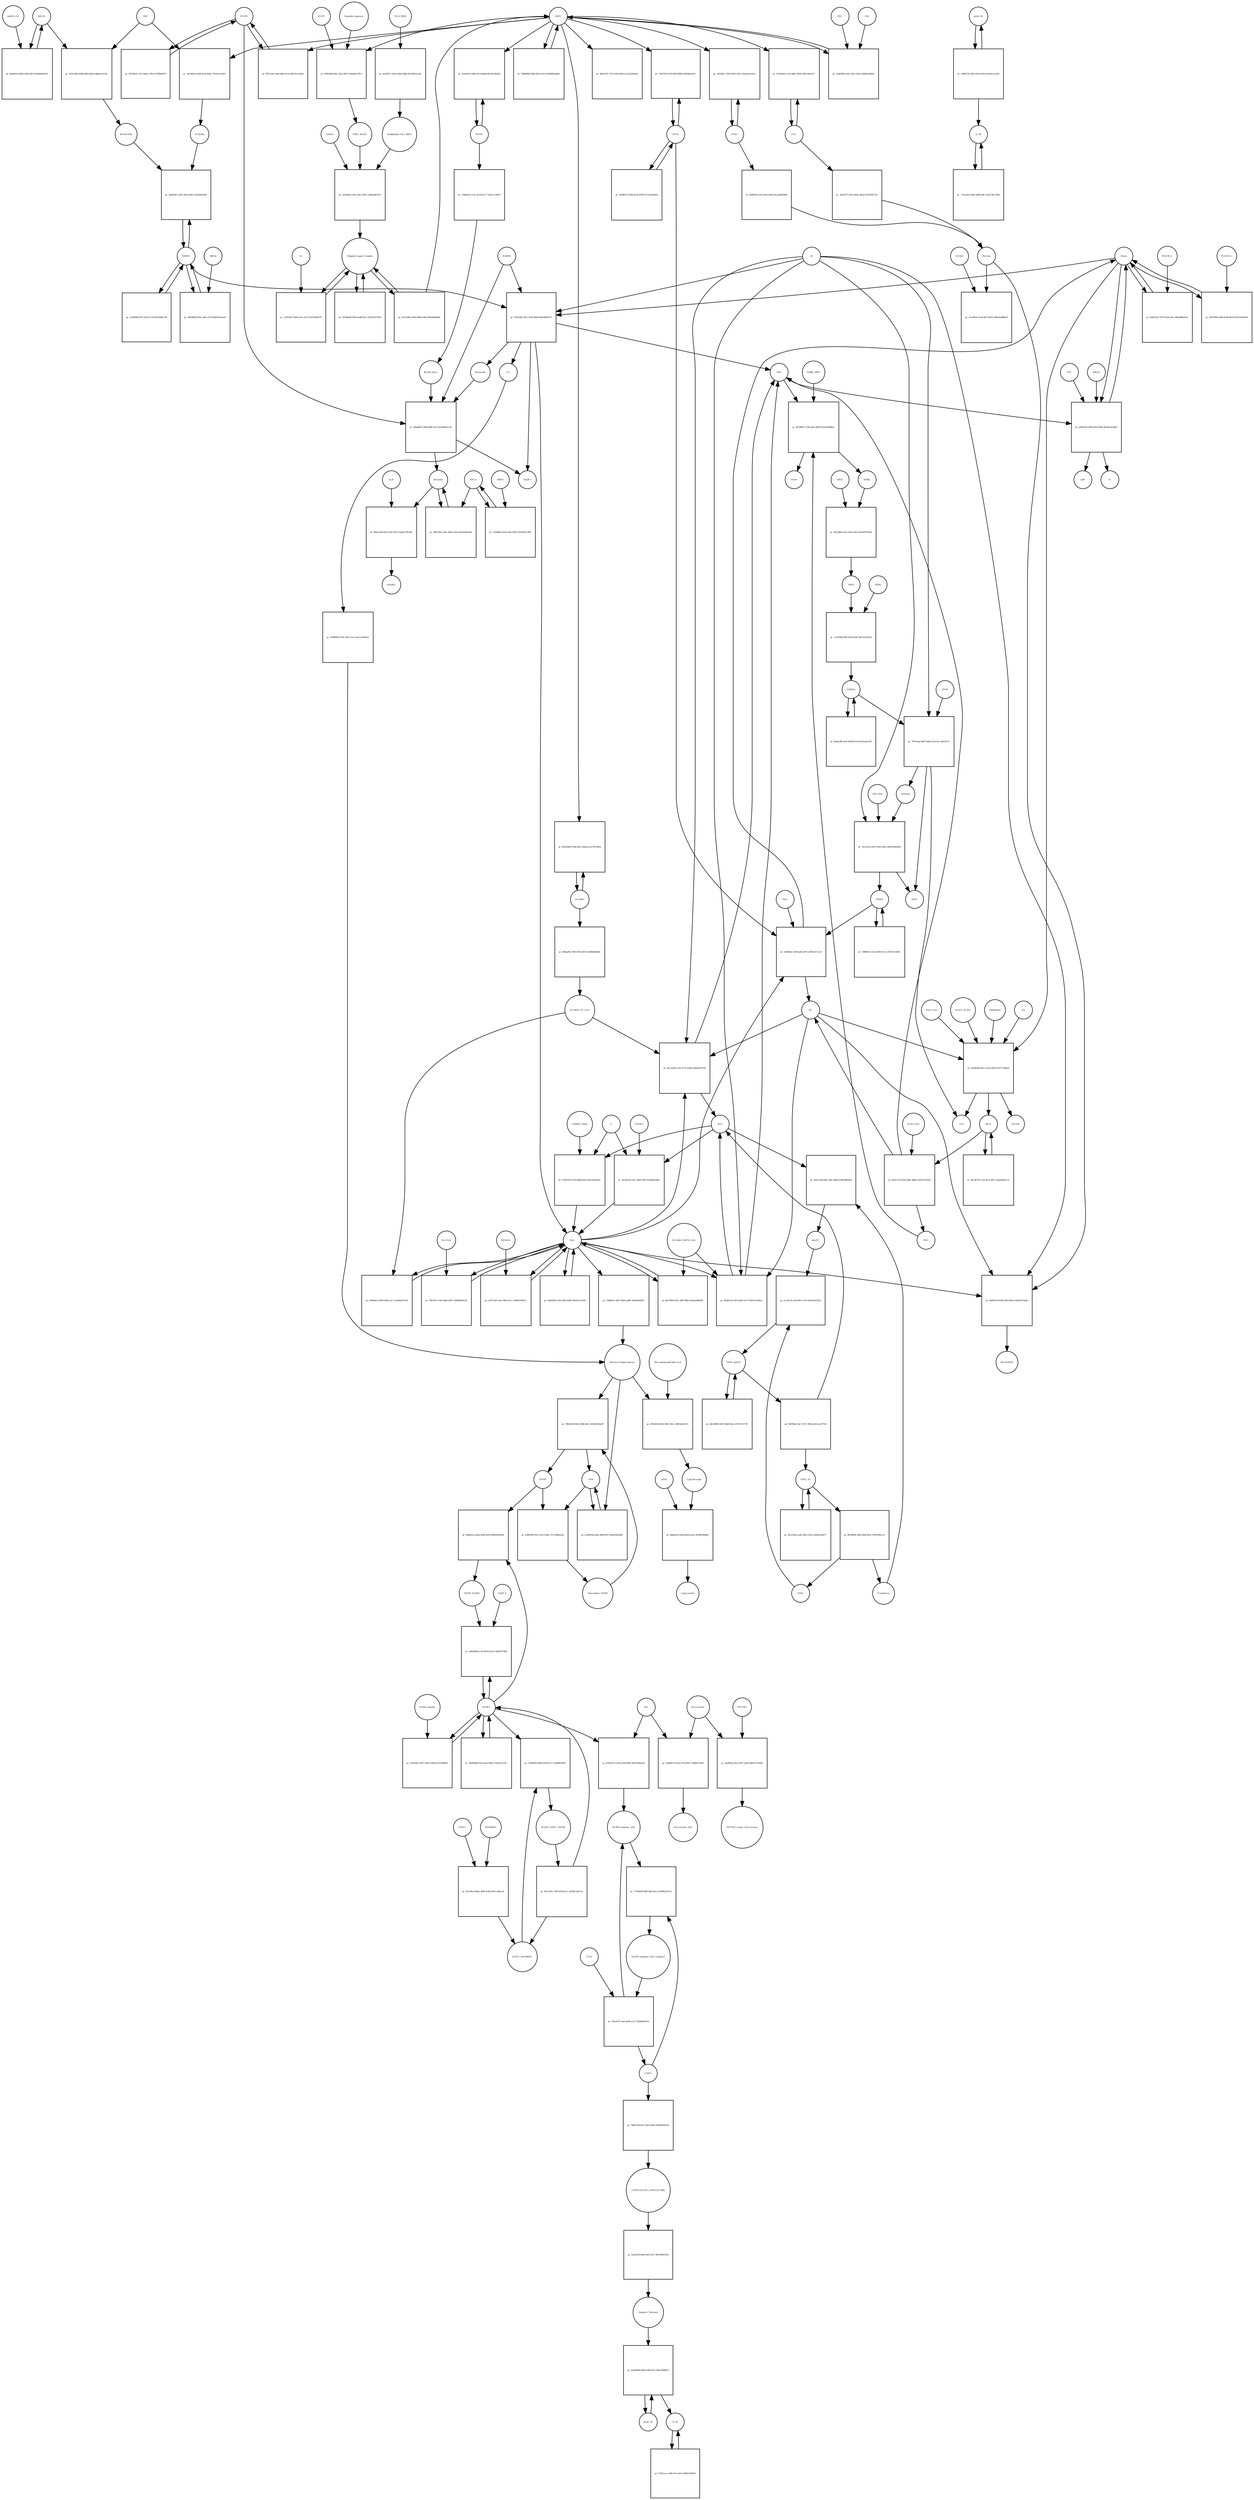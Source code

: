 strict digraph  {
Heme [annotation="urn_miriam_obo.chebi_CHEBI%3A30413", bipartite=0, cls="simple chemical", fontsize=4, label=Heme, shape=circle];
"pr_30552bb1-9fc5-4554-8f4d-844f28885257" [annotation="", bipartite=1, cls=process, fontsize=4, label="pr_30552bb1-9fc5-4554-8f4d-844f28885257", shape=square];
Biliverdin [annotation="urn_miriam_obo.chebi_CHEBI%3A17033", bipartite=0, cls="simple chemical", fontsize=4, label=Biliverdin, shape=circle];
HMOX1 [annotation="", bipartite=0, cls=macromolecule, fontsize=4, label=HMOX1, shape=circle];
O2 [annotation="urn_miriam_obo.chebi_CHEBI%3A15379", bipartite=0, cls="simple chemical", fontsize=4, label=O2, shape=circle];
NADPH [annotation="urn_miriam_obo.chebi_CHEBI%3A16474", bipartite=0, cls="simple chemical", fontsize=4, label=NADPH, shape=circle];
H2O [annotation="urn_miriam_obo.chebi_CHEBI%3A15377", bipartite=0, cls="simple chemical", fontsize=4, label=H2O, shape=circle];
"Fe2+" [annotation="urn_miriam_obo.chebi_CHEBI%3A29033", bipartite=0, cls="simple chemical", fontsize=4, label="Fe2+", shape=circle];
"NADP+" [annotation="urn_miriam_obo.chebi_CHEBI%3A18009", bipartite=0, cls="simple chemical", fontsize=4, label="NADP+", shape=circle];
CO [annotation="urn_miriam_obo.chebi_CHEBI%3A17245", bipartite=0, cls="simple chemical", fontsize=4, label=CO, shape=circle];
"pr_9e8a01fd-7479-4a18-a8e1-9dfad48d2a1a" [annotation="", bipartite=1, cls=process, fontsize=4, label="pr_9e8a01fd-7479-4a18-a8e1-9dfad48d2a1a", shape=square];
"FLVCR1-2" [annotation=urn_miriam_uniprot_Q9Y5Y0, bipartite=0, cls=macromolecule, fontsize=4, label="FLVCR1-2", shape=circle];
"pr_2d9ab602-2bb9-4b8f-9c32-62363b0e1c2b" [annotation="", bipartite=1, cls=process, fontsize=4, label="pr_2d9ab602-2bb9-4b8f-9c32-62363b0e1c2b", shape=square];
Bilirubin [annotation="urn_miriam_obo.chebi_CHEBI%3A16990", bipartite=0, cls="simple chemical", fontsize=4, label=Bilirubin, shape=circle];
BLVRB [annotation=urn_miriam_uniprot_P30043, bipartite=0, cls=macromolecule, fontsize=4, label=BLVRB, shape=circle];
"BLVRA_Zn2+" [annotation="urn_miriam_obo.chebi_CHEBI%3A29805|urn_miriam_uniprot_P53004", bipartite=0, cls=complex, fontsize=4, label="BLVRA_Zn2+", shape=circle];
"pr_d9933991-ed3c-4fbb-a545-e824ee68a544" [annotation="", bipartite=1, cls=process, fontsize=4, label="pr_d9933991-ed3c-4fbb-a545-e824ee68a544", shape=square];
ABCC1 [annotation="", bipartite=0, cls=macromolecule, fontsize=4, label=ABCC1, shape=circle];
"pr_80bcef49-05b5-4105-9523-93ed5378e38c" [annotation="", bipartite=1, cls=process, fontsize=4, label="pr_80bcef49-05b5-4105-9523-93ed5378e38c", shape=square];
ALB [annotation=urn_miriam_uniprot_P02768, bipartite=0, cls=macromolecule, fontsize=4, label=ALB, shape=circle];
"ALB/BIL" [annotation="urn_miriam_uniprot_P02768|urn_miriam_obo.chebi_CHEBI%3A16990", bipartite=0, cls=complex, fontsize=4, label="ALB/BIL", shape=circle];
NRF2 [annotation="", bipartite=0, cls=macromolecule, fontsize=4, label=NRF2, shape=circle];
"pr_50c6bb1e-bc86-4c9e-b9a2-75e41a232eb7" [annotation="", bipartite=1, cls=process, fontsize=4, label="pr_50c6bb1e-bc86-4c9e-b9a2-75e41a232eb7", shape=square];
MAF [annotation=urn_miriam_uniprot_O75444, bipartite=0, cls=macromolecule, fontsize=4, label=MAF, shape=circle];
"Nrf2/Maf" [annotation="", bipartite=0, cls=complex, fontsize=4, label="Nrf2/Maf", shape=circle];
"pr_41931d26-56d0-4609-8b30-2dbbcb1415fa" [annotation="", bipartite=1, cls=process, fontsize=4, label="pr_41931d26-56d0-4609-8b30-2dbbcb1415fa", shape=square];
BACH1 [annotation=urn_miriam_uniprot_O14867, bipartite=0, cls=macromolecule, fontsize=4, label=BACH1, shape=circle];
"BACH1/Maf" [annotation="", bipartite=0, cls=complex, fontsize=4, label="BACH1/Maf", shape=circle];
"pr_de64e010-b666-4506-98c9-65d0d9ef0a23" [annotation="", bipartite=1, cls=process, fontsize=4, label="pr_de64e010-b666-4506-98c9-65d0d9ef0a23", shape=square];
"miRNA-155" [annotation=urn_miriam_ncbigene_406947, bipartite=0, cls="nucleic acid feature", fontsize=4, label="miRNA-155", shape=circle];
"pr_9ab829b7-3f03-4925-949e-7af5e00450f0" [annotation="", bipartite=1, cls=process, fontsize=4, label="pr_9ab829b7-3f03-4925-949e-7af5e00450f0", shape=square];
PRIN9 [annotation="urn_miriam_obo.chebi_CHEBI%3A15430", bipartite=0, cls="simple chemical", fontsize=4, label=PRIN9, shape=circle];
"pr_cf6f658a-3199-4af8-a875-a9763d3111a0" [annotation="", bipartite=1, cls=process, fontsize=4, label="pr_cf6f658a-3199-4af8-a875-a9763d3111a0", shape=square];
FECH [annotation=urn_miriam_uniprot_P22830, bipartite=0, cls=macromolecule, fontsize=4, label=FECH, shape=circle];
"Pb2+" [annotation="urn_miriam_obo.chebi_CHEBI%3A27889", bipartite=0, cls="simple chemical", fontsize=4, label="Pb2+", shape=circle];
"H+" [annotation="urn_miriam_obo.chebi_CHEBI%3A15378", bipartite=0, cls="simple chemical", fontsize=4, label="H+", shape=circle];
"SUCC-CoA" [annotation="urn_miriam_obo.chebi_CHEBI%3A57292", bipartite=0, cls="simple chemical", fontsize=4, label="SUCC-CoA", shape=circle];
"pr_be99b44d-edcc-41af-a9f0-6c5d7752dbc6" [annotation="", bipartite=1, cls=process, fontsize=4, label="pr_be99b44d-edcc-41af-a9f0-6c5d7752dbc6", shape=square];
dALA [annotation="urn_miriam_obo.chebi_CHEBI%3A356416", bipartite=0, cls="simple chemical", fontsize=4, label=dALA, shape=circle];
ALAS1_ALAS2 [annotation="urn_miriam_uniprot_P13196|urn_miriam_uniprot_P22557", bipartite=0, cls=complex, fontsize=4, label=ALAS1_ALAS2, shape=circle];
Panhematin [annotation="urn_miriam_obo.chebi_CHEBI%3A50385", bipartite=0, cls="simple chemical", fontsize=4, label=Panhematin, shape=circle];
Gly [annotation="urn_miriam_obo.chebi_CHEBI%3A57305", bipartite=0, cls="simple chemical", fontsize=4, label=Gly, shape=circle];
"CoA-SH" [annotation="urn_miriam_obo.chebi_CHEBI%3A15346", bipartite=0, cls="simple chemical", fontsize=4, label="CoA-SH", shape=circle];
CO2 [annotation="urn_miriam_obo.chebi_CHEBI%3A16526", bipartite=0, cls="simple chemical", fontsize=4, label=CO2, shape=circle];
"pr_5f893d28-f4ac-45a3-9f67-03dadbc51813" [annotation="", bipartite=1, cls=process, fontsize=4, label="pr_5f893d28-f4ac-45a3-9f67-03dadbc51813", shape=square];
KEAP1 [annotation=urn_miriam_uniprot_Q14145, bipartite=0, cls=macromolecule, fontsize=4, label=KEAP1, shape=circle];
NRF2_KEAP1 [annotation="urn_miriam_uniprot_Q14145|urn_miriam_uniprot_Q16236", bipartite=0, cls=complex, fontsize=4, label=NRF2_KEAP1, shape=circle];
"Dimethly fumarate" [annotation="urn_miriam_obo.chebi_CHEBI%3A76004", bipartite=0, cls="simple chemical", fontsize=4, label="Dimethly fumarate", shape=circle];
"Ubiquitin Ligase Complex" [annotation="urn_miriam_uniprot_Q14145|urn_miriam_uniprot_Q15843|urn_miriam_uniprot_Q13618|urn_miriam_uniprot_P62877|urn_miriam_uniprot_Q16236|urn_miriam_uniprot_P0CG48|urn_miriam_pubmed_19940261|urn_miriam_interpro_IPR000608", bipartite=0, cls=complex, fontsize=4, label="Ubiquitin Ligase Complex", shape=circle];
"pr_59748ad8-5505-4adb-85e7-a9527b237943" [annotation="", bipartite=1, cls=process, fontsize=4, label="pr_59748ad8-5505-4adb-85e7-a9527b237943", shape=square];
"pr_b3d1371e-81b0-48b1-9bb4-5e538718787b" [annotation="", bipartite=1, cls=process, fontsize=4, label="pr_b3d1371e-81b0-48b1-9bb4-5e538718787b", shape=square];
PBG [annotation="urn_miriam_obo.chebi_CHEBI%3A58126", bipartite=0, cls="simple chemical", fontsize=4, label=PBG, shape=circle];
"ALAD_Zn2+" [annotation="urn_miriam_uniprot_P13716|urn_miriam_obo.chebi_CHEBI%3A29105", bipartite=0, cls=complex, fontsize=4, label="ALAD_Zn2+", shape=circle];
"pr_9033f8d1-3239-49a5-8869-052a023988aa" [annotation="", bipartite=1, cls=process, fontsize=4, label="pr_9033f8d1-3239-49a5-8869-052a023988aa", shape=square];
HMBL [annotation="urn_miriam_obo.chebi_CHEBI%3A57845", bipartite=0, cls="simple chemical", fontsize=4, label=HMBL, shape=circle];
HMBS_DIPY [annotation="urn_miriam_obo.chebi_CHEBI%3A36319|urn_miriam_uniprot_P08397", bipartite=0, cls=complex, fontsize=4, label=HMBS_DIPY, shape=circle];
"NH4+" [annotation="urn_miriam_obo.chebi_CHEBI%3A28938", bipartite=0, cls="simple chemical", fontsize=4, label="NH4+", shape=circle];
"pr_4f22a8b9-cd1e-4e45-a42a-bf326d791b64" [annotation="", bipartite=1, cls=process, fontsize=4, label="pr_4f22a8b9-cd1e-4e45-a42a-bf326d791b64", shape=square];
URO3 [annotation="urn_miriam_obo.chebi_CHEBI%3A15437", bipartite=0, cls="simple chemical", fontsize=4, label=URO3, shape=circle];
UROS [annotation=urn_miriam_uniprot_P10746, bipartite=0, cls=macromolecule, fontsize=4, label=UROS, shape=circle];
"pr_ccb138d2-b4ff-456e-82a0-36fc52cd87ad" [annotation="", bipartite=1, cls=process, fontsize=4, label="pr_ccb138d2-b4ff-456e-82a0-36fc52cd87ad", shape=square];
COPRO3 [annotation="urn_miriam_obo.chebi_CHEBI%3A15439", bipartite=0, cls="simple chemical", fontsize=4, label=COPRO3, shape=circle];
UROD [annotation=urn_miriam_uniprot_P06132, bipartite=0, cls=macromolecule, fontsize=4, label=UROD, shape=circle];
"pr_7f475eba-0687-4a66-a53e-8cccb0cf8c7c" [annotation="", bipartite=1, cls=process, fontsize=4, label="pr_7f475eba-0687-4a66-a53e-8cccb0cf8c7c", shape=square];
PPGEN9 [annotation="urn_miriam_obo.chebi_CHEBI%3A15435", bipartite=0, cls="simple chemical", fontsize=4, label=PPGEN9, shape=circle];
CPOX [annotation=urn_miriam_uniprot_P36551, bipartite=0, cls=macromolecule, fontsize=4, label=CPOX, shape=circle];
H2O2 [annotation="urn_miriam_obo.chebi_CHEBI%3A16240", bipartite=0, cls="simple chemical", fontsize=4, label=H2O2, shape=circle];
"pr_16ccbc33-0412-4820-9d4c-ad6341b6e664" [annotation="", bipartite=1, cls=process, fontsize=4, label="pr_16ccbc33-0412-4820-9d4c-ad6341b6e664", shape=square];
PPO_FAD [annotation="urn_miriam_obo.chebi_CHEBI%3A16238|urn_miriam_uniprot_P50336", bipartite=0, cls=complex, fontsize=4, label=PPO_FAD, shape=circle];
"pr_f2866098-9a0d-4455-a47e-4e8d096adb40" [annotation="", bipartite=1, cls=process, fontsize=4, label="pr_f2866098-9a0d-4455-a47e-4e8d096adb40", shape=square];
"pr_4ac68759-2125-42ce-9071-41befd421a75" [annotation="", bipartite=1, cls="uncertain process", fontsize=4, label="pr_4ac68759-2125-42ce-9071-41befd421a75", shape=square];
"pr_8dadcdfb-4a5f-4d38-8c03-8a76eaebc32f" [annotation="", bipartite=1, cls="uncertain process", fontsize=4, label="pr_8dadcdfb-4a5f-4d38-8c03-8a76eaebc32f", shape=square];
"pr_1999601c-fc42-4046-93c1-c95574c55692" [annotation="", bipartite=1, cls="uncertain process", fontsize=4, label="pr_1999601c-fc42-4046-93c1-c95574c55692", shape=square];
"Poly-unsaturated fatty acid" [annotation="urn_miriam_obo.chebi_CHEBI%3A26208", bipartite=0, cls="simple chemical", fontsize=4, label="Poly-unsaturated fatty acid", shape=circle];
"pr_ef932654-5b02-49fe-9b1c-29410ee41015" [annotation="", bipartite=1, cls=process, fontsize=4, label="pr_ef932654-5b02-49fe-9b1c-29410ee41015", shape=square];
"Lipid Peroxide" [annotation="urn_miriam_obo.chebi_CHEBI%3A61051", bipartite=0, cls="simple chemical", fontsize=4, label="Lipid Peroxide", shape=circle];
"Reactive Oxygen Species" [annotation="urn_miriam_obo.chebi_CHEBI%3A26523", bipartite=0, cls="simple chemical", fontsize=4, label="Reactive Oxygen Species", shape=circle];
"pr_4629b7e8-82b0-495d-84ea-63b041b7ad4e" [annotation="", bipartite=1, cls=process, fontsize=4, label="pr_4629b7e8-82b0-495d-84ea-63b041b7ad4e", shape=square];
"Fe(3+)O(OH)" [annotation="urn_miriam_obo.chebi_CHEBI%3A78619", bipartite=0, cls="simple chemical", fontsize=4, label="Fe(3+)O(OH)", shape=circle];
Ferritin [annotation=urn_miriam_uniprot_P02794, bipartite=0, cls=complex, fontsize=4, label=Ferritin, shape=circle];
"pr_c6b6db1a-058d-4444-a2c7-aebd3ad7543f" [annotation="", bipartite=1, cls=process, fontsize=4, label="pr_c6b6db1a-058d-4444-a2c7-aebd3ad7543f", shape=square];
"SLC40A1_CP_Cu2+" [annotation="urn_miriam_uniprot_P00450|urn_miriam_uniprot_Q9NP59|urn_miriam_obo.chebi_CHEBI%3A29036", bipartite=0, cls=complex, fontsize=4, label="SLC40A1_CP_Cu2+", shape=circle];
"pr_8e31a599-ca0e-4710-b39d-4ede8a391785" [annotation="", bipartite=1, cls=process, fontsize=4, label="pr_8e31a599-ca0e-4710-b39d-4ede8a391785", shape=square];
"Fe3+" [annotation="urn_miriam_obo.chebi_CHEBI%3A29034", bipartite=0, cls="simple chemical", fontsize=4, label="Fe3+", shape=circle];
SLC40A1 [annotation=urn_miriam_ncbigene_30061, bipartite=0, cls="nucleic acid feature", fontsize=4, label=SLC40A1, shape=circle];
"pr_60326b80-556b-4dca-9abd-acc479c3565d" [annotation="", bipartite=1, cls=process, fontsize=4, label="pr_60326b80-556b-4dca-9abd-acc479c3565d", shape=square];
FTH1 [annotation=urn_miriam_ncbigene_2495, bipartite=0, cls="nucleic acid feature", fontsize=4, label=FTH1, shape=circle];
"pr_562305c7-3b70-4953-bf1e-2aab2d1c461e" [annotation="", bipartite=1, cls=process, fontsize=4, label="pr_562305c7-3b70-4953-bf1e-2aab2d1c461e", shape=square];
FTL [annotation=urn_miriam_ncbigene_2512, bipartite=0, cls="nucleic acid feature", fontsize=4, label=FTL, shape=circle];
"pr_5c035e4a-1c39-4dbc-8594-c90a7d2fc6c7" [annotation="", bipartite=1, cls=process, fontsize=4, label="pr_5c035e4a-1c39-4dbc-8594-c90a7d2fc6c7", shape=square];
"pr_b64ff950-2472-4fcd-9d38-91cea8ad5686" [annotation="", bipartite=1, cls=process, fontsize=4, label="pr_b64ff950-2472-4fcd-9d38-91cea8ad5686", shape=square];
"pr_36335f77-66c4-464c-86aa-f5f297b87745" [annotation="", bipartite=1, cls=process, fontsize=4, label="pr_36335f77-66c4-464c-86aa-f5f297b87745", shape=square];
"pr_7b057f1d-f35f-4859-8080-ff343bbee0e7" [annotation="", bipartite=1, cls=process, fontsize=4, label="pr_7b057f1d-f35f-4859-8080-ff343bbee0e7", shape=square];
"pr_0d58b271-e99d-4e78-8796-91ca0c86dd1b" [annotation="", bipartite=1, cls=process, fontsize=4, label="pr_0d58b271-e99d-4e78-8796-91ca0c86dd1b", shape=square];
"pr_5cd3f9d9-f037-4254-9c19-82154d92cf3f" [annotation="", bipartite=1, cls=process, fontsize=4, label="pr_5cd3f9d9-f037-4254-9c19-82154d92cf3f", shape=square];
BLVRA [annotation=urn_miriam_ncbigene_644, bipartite=0, cls="nucleic acid feature", fontsize=4, label=BLVRA, shape=circle];
"pr_81a94520-59ba-45c8-bb8d-b8238c50b2b2" [annotation="", bipartite=1, cls=process, fontsize=4, label="pr_81a94520-59ba-45c8-bb8d-b8238c50b2b2", shape=square];
"pr_f957e1bf-cda9-4b81-b1ae-db37f12c440a" [annotation="", bipartite=1, cls=process, fontsize=4, label="pr_f957e1bf-cda9-4b81-b1ae-db37f12c440a", shape=square];
"pr_8357be05-7a1f-4d6a-a7f8-6171ffb66970" [annotation="", bipartite=1, cls=process, fontsize=4, label="pr_8357be05-7a1f-4d6a-a7f8-6171ffb66970", shape=square];
"pr_11868234-114c-4c2b-b5c7-710ac1c59835" [annotation="", bipartite=1, cls=process, fontsize=4, label="pr_11868234-114c-4c2b-b5c7-710ac1c59835", shape=square];
"pr_8d9aaf8b-78f9-4746-9b74-02d894ddbb8e" [annotation="", bipartite=1, cls=process, fontsize=4, label="pr_8d9aaf8b-78f9-4746-9b74-02d894ddbb8e", shape=square];
"pr_c0ce9031-6ca4-487a-b875-698c4a888629" [annotation="", bipartite=1, cls=process, fontsize=4, label="pr_c0ce9031-6ca4-487a-b875-698c4a888629", shape=square];
NCOA4 [annotation=urn_miriam_uniprot_Q13772, bipartite=0, cls=macromolecule, fontsize=4, label=NCOA4, shape=circle];
"pr_7c607d74-077b-404b-8cb5-a4519342fe9c" [annotation="", bipartite=1, cls=process, fontsize=4, label="pr_7c607d74-077b-404b-8cb5-a4519342fe9c", shape=square];
CYBRD1_Heme [annotation="urn_miriam_uniprot_Q53TN4|urn_miriam_obo.chebi_CHEBI%3A30413", bipartite=0, cls=complex, fontsize=4, label=CYBRD1_Heme, shape=circle];
"e-" [annotation="urn_miriam_obo.chebi_CHEBI%3A10545", bipartite=0, cls="simple chemical", fontsize=4, label="e-", shape=circle];
"pr_74ff1022-e393-4bde-a897-35099b0e0126" [annotation="", bipartite=1, cls=process, fontsize=4, label="pr_74ff1022-e393-4bde-a897-35099b0e0126", shape=square];
SLC11A2 [annotation=urn_miriam_uniprot_P49281, bipartite=0, cls=macromolecule, fontsize=4, label=SLC11A2, shape=circle];
"pr_d6dd3a39-92b8-4b29-aa62-2b1bf93b0d9a" [annotation="", bipartite=1, cls=process, fontsize=4, label="pr_d6dd3a39-92b8-4b29-aa62-2b1bf93b0d9a", shape=square];
"Lipid alcohol" [annotation="urn_miriam_obo.chebi_CHEBI%3A24026", bipartite=0, cls="simple chemical", fontsize=4, label="Lipid alcohol", shape=circle];
GPX4 [annotation=urn_miriam_uniprot_P36969, bipartite=0, cls=macromolecule, fontsize=4, label=GPX4, shape=circle];
"pr_3b929865-b83c-49fc-a57f-60a67de4e3a9" [annotation="", bipartite=1, cls=process, fontsize=4, label="pr_3b929865-b83c-49fc-a57f-60a67de4e3a9", shape=square];
ORF3a [annotation="urn_miriam_uniprot_P0DTC3|urn_miriam_taxonomy_2697049", bipartite=0, cls=macromolecule, fontsize=4, label=ORF3a, shape=circle];
"pr_75d6625a-0ad7-400e-ad86-318af450d5b7" [annotation="", bipartite=1, cls=process, fontsize=4, label="pr_75d6625a-0ad7-400e-ad86-318af450d5b7", shape=square];
"pr_121f86b2-bc9a-4efe-9938-1d910b317499" [annotation="", bipartite=1, cls=process, fontsize=4, label="pr_121f86b2-bc9a-4efe-9938-1d910b317499", shape=square];
ORF9c [annotation=urn_miriam_taxonomy_2697049, bipartite=0, cls=macromolecule, fontsize=4, label=ORF9c, shape=circle];
CUL3_RBX1 [annotation="urn_miriam_uniprot_Q13618|urn_miriam_uniprot_P62877", bipartite=0, cls=complex, fontsize=4, label=CUL3_RBX1, shape=circle];
"pr_b22fd311-5d1a-449a-8d08-30a7db1eca28" [annotation="", bipartite=1, cls=process, fontsize=4, label="pr_b22fd311-5d1a-449a-8d08-30a7db1eca28", shape=square];
"Neddylated CUL3_RBX1" [annotation="urn_miriam_uniprot_Q15843|urn_miriam_uniprot_Q13618|urn_miriam_uniprot_P62877", bipartite=0, cls=complex, fontsize=4, label="Neddylated CUL3_RBX1", shape=circle];
"pr_d0fa27f0-3750-4184-90d3-ae2132e8d5ab" [annotation="", bipartite=1, cls=process, fontsize=4, label="pr_d0fa27f0-3750-4184-90d3-ae2132e8d5ab", shape=square];
"pr_c6354663-144c-4da2-9907-cdd4a4607627" [annotation="", bipartite=1, cls=process, fontsize=4, label="pr_c6354663-144c-4da2-9907-cdd4a4607627", shape=square];
CAND1 [annotation=urn_miriam_uniprot_Q86VP6, bipartite=0, cls=macromolecule, fontsize=4, label=CAND1, shape=circle];
E2 [annotation=urn_miriam_interpro_IPR000608, bipartite=0, cls=macromolecule, fontsize=4, label=E2, shape=circle];
"pr_c52f18b3-7bd5-4c9c-ae79-5553f3fe8274" [annotation="", bipartite=1, cls=process, fontsize=4, label="pr_c52f18b3-7bd5-4c9c-ae79-5553f3fe8274", shape=square];
"pr_ea9629f6-a442-43e1-b23a-358dba20bf49" [annotation="", bipartite=1, cls=process, fontsize=4, label="pr_ea9629f6-a442-43e1-b23a-358dba20bf49", shape=square];
PKC [annotation="urn_miriam_pubmed_12198130|urn_miriam_interpro_IPR012233", bipartite=0, cls=macromolecule, fontsize=4, label=PKC, shape=circle];
CK2 [annotation="", bipartite=0, cls=macromolecule, fontsize=4, label=CK2, shape=circle];
"pr_4397f69d-3a68-4106-b835-818e19e46458" [annotation="", bipartite=1, cls=process, fontsize=4, label="pr_4397f69d-3a68-4106-b835-818e19e46458", shape=square];
"FLVCR1-1" [annotation=urn_miriam_uniprot_Q9Y5Y0, bipartite=0, cls=macromolecule, fontsize=4, label="FLVCR1-1", shape=circle];
"pr_a94059ef-9fdb-4618-994e-86cb4a5a36b3" [annotation="", bipartite=1, cls=process, fontsize=4, label="pr_a94059ef-9fdb-4618-994e-86cb4a5a36b3", shape=square];
ABCG2 [annotation=urn_miriam_uniprot_Q9UNQ0, bipartite=0, cls="macromolecule multimer", fontsize=4, label=ABCG2, shape=circle];
ATP [annotation="urn_miriam_obo.chebi_CHEBI%3A30616", bipartite=0, cls="simple chemical", fontsize=4, label=ATP, shape=circle];
Pi [annotation="urn_miriam_obo.chebi_CHEBI%3A18367", bipartite=0, cls="simple chemical", fontsize=4, label=Pi, shape=circle];
ADP [annotation="urn_miriam_obo.chebi_CHEBI%3A456216", bipartite=0, cls="simple chemical", fontsize=4, label=ADP, shape=circle];
"pr_dbc95f9a-463c-46ff-988a-2b3aad28bd97" [annotation="", bipartite=1, cls=process, fontsize=4, label="pr_dbc95f9a-463c-46ff-988a-2b3aad28bd97", shape=square];
"SLC40A1_HEPH_Cu2+" [annotation="urn_miriam_uniprot_Q9BQS7|urn_miriam_uniprot_Q9NP59|urn_miriam_obo.chebi_CHEBI%3A28694", bipartite=0, cls=complex, fontsize=4, label="SLC40A1_HEPH_Cu2+", shape=circle];
"pr_82b65a7b-3d14-4ba5-b11f-36616c3eb0ce" [annotation="", bipartite=1, cls=process, fontsize=4, label="pr_82b65a7b-3d14-4ba5-b11f-36616c3eb0ce", shape=square];
"pr_9e0cca8f-b0bc-4f9c-bb46-67f859d82e4d" [annotation="", bipartite=1, cls=process, fontsize=4, label="pr_9e0cca8f-b0bc-4f9c-bb46-67f859d82e4d", shape=square];
Transferrin [annotation=urn_miriam_uniprot_P02787, bipartite=0, cls=macromolecule, fontsize=4, label=Transferrin, shape=circle];
holoTF [annotation="urn_miriam_uniprot_P02787|urn_miriam_obo.chebi_CHEBI%3A29034", bipartite=0, cls=complex, fontsize=4, label=holoTF, shape=circle];
TFRC [annotation=urn_miriam_uniprot_P02786, bipartite=0, cls="macromolecule multimer", fontsize=4, label=TFRC, shape=circle];
"pr_ece2fc35-eefd-48c3-a7f2-fbcb53a470a2" [annotation="", bipartite=1, cls=process, fontsize=4, label="pr_ece2fc35-eefd-48c3-a7f2-fbcb53a470a2", shape=square];
TFRC_holoTF [annotation="urn_miriam_uniprot_P02787|urn_miriam_obo.chebi_CHEBI%3A29034|urn_miriam_uniprot_P02786", bipartite=0, cls=complex, fontsize=4, label=TFRC_holoTF, shape=circle];
"pr_b8c60896-1867-46dd-92ac-0761f1617f7b" [annotation="", bipartite=1, cls=process, fontsize=4, label="pr_b8c60896-1867-46dd-92ac-0761f1617f7b", shape=square];
"pr_56878af2-edc7-4731-9fb4-a441cae7973d" [annotation="", bipartite=1, cls=process, fontsize=4, label="pr_56878af2-edc7-4731-9fb4-a441cae7973d", shape=square];
TFRC_TF [annotation="urn_miriam_uniprot_P02787|urn_miriam_uniprot_P02786", bipartite=0, cls=complex, fontsize=4, label=TFRC_TF, shape=circle];
"pr_29c54578-1e47-4fb6-8781-f41a804a5687" [annotation="", bipartite=1, cls=process, fontsize=4, label="pr_29c54578-1e47-4fb6-8781-f41a804a5687", shape=square];
STEAP3 [annotation=urn_miriam_uniprot_Q658P3, bipartite=0, cls=macromolecule, fontsize=4, label=STEAP3, shape=circle];
"pr_a1873c80-a4a3-4b4a-81cc-f0b4637bd57c" [annotation="", bipartite=1, cls=process, fontsize=4, label="pr_a1873c80-a4a3-4b4a-81cc-f0b4637bd57c", shape=square];
MCOLN1 [annotation=urn_miriam_uniprot_Q9GZU1, bipartite=0, cls=macromolecule, fontsize=4, label=MCOLN1, shape=circle];
"pr_260d0ebf-234e-4df5-b6df-03b552ac4188" [annotation="", bipartite=1, cls=process, fontsize=4, label="pr_260d0ebf-234e-4df5-b6df-03b552ac4188", shape=square];
"pr_05e516be-aa4f-43b5-a785-cdcb0ced3b77" [annotation="", bipartite=1, cls=process, fontsize=4, label="pr_05e516be-aa4f-43b5-a785-cdcb0ced3b77", shape=square];
"pr_89c8f896-2bbf-4d64-8fcb-37ffd76eac55" [annotation="", bipartite=1, cls=process, fontsize=4, label="pr_89c8f896-2bbf-4d64-8fcb-37ffd76eac55", shape=square];
"pr_6115e99e-d5a8-4008-a366-5db4abfb3bd6" [annotation="", bipartite=1, cls=process, fontsize=4, label="pr_6115e99e-d5a8-4008-a366-5db4abfb3bd6", shape=square];
Thioredoxin_TXNIP [annotation="urn_miriam_uniprot_P10599|urn_miriam_uniprot_Q9H3M7", bipartite=0, cls=complex, fontsize=4, label=Thioredoxin_TXNIP, shape=circle];
"pr_79604209-63b1-4966-bbc3-5054f325be90" [annotation="", bipartite=1, cls=process, fontsize=4, label="pr_79604209-63b1-4966-bbc3-5054f325be90", shape=square];
TXNIP [annotation=urn_miriam_uniprot_Q9H3M7, bipartite=0, cls=macromolecule, fontsize=4, label=TXNIP, shape=circle];
TXN [annotation=urn_miriam_uniprot_P10599, bipartite=0, cls=macromolecule, fontsize=4, label=TXN, shape=circle];
NLRP3 [annotation=urn_miriam_uniprot_Q96P20, bipartite=0, cls=macromolecule, fontsize=4, label=NLRP3, shape=circle];
"pr_c9e459ac-6877-4625-a309-4cef7f44f825" [annotation="", bipartite=1, cls=process, fontsize=4, label="pr_c9e459ac-6877-4625-a309-4cef7f44f825", shape=square];
"Nf-KB Complex" [annotation="urn_miriam_uniprot_P19838|urn_miriam_uniprot_Q04206|urn_miriam_uniprot_Q00653", bipartite=0, cls=complex, fontsize=4, label="Nf-KB Complex", shape=circle];
"pr_43b9e4b0-f595-4aa4-9a4e-721bc9a1370c" [annotation="", bipartite=1, cls=process, fontsize=4, label="pr_43b9e4b0-f595-4aa4-9a4e-721bc9a1370c", shape=square];
"pr_c9209556-ab9a-486d-9f07-96a202d30fba" [annotation="", bipartite=1, cls=process, fontsize=4, label="pr_c9209556-ab9a-486d-9f07-96a202d30fba", shape=square];
"pr_e3805962-9521-4e12-bfae-75c7046ba2a4" [annotation="", bipartite=1, cls=process, fontsize=4, label="pr_e3805962-9521-4e12-bfae-75c7046ba2a4", shape=square];
HSP90AB1 [annotation=urn_miriam_uniprot_P08238, bipartite=0, cls=macromolecule, fontsize=4, label=HSP90AB1, shape=circle];
"pr_fd1236cd-9be4-4d95-9c86-a91fccd6e5c6" [annotation="", bipartite=1, cls=process, fontsize=4, label="pr_fd1236cd-9be4-4d95-9c86-a91fccd6e5c6", shape=square];
SUGT1 [annotation=urn_miriam_uniprot_Q9Y2Z0, bipartite=0, cls=macromolecule, fontsize=4, label=SUGT1, shape=circle];
SUGT1_HSP90AB1 [annotation="urn_miriam_uniprot_P08238|urn_miriam_uniprot_Q9Y2Z0", bipartite=0, cls=complex, fontsize=4, label=SUGT1_HSP90AB1, shape=circle];
"pr_736d5693-6bf6-419f-b57c-523d89614fd7" [annotation="", bipartite=1, cls=process, fontsize=4, label="pr_736d5693-6bf6-419f-b57c-523d89614fd7", shape=square];
NLRP3_SUGT1_HSP90 [annotation="urn_miriam_uniprot_P08238|urn_miriam_uniprot_Q96P20|urn_miriam_uniprot_Q9Y2Z0", bipartite=0, cls=complex, fontsize=4, label=NLRP3_SUGT1_HSP90, shape=circle];
"pr_f89b4c2a-aeab-4248-b053-699633f5b52b" [annotation="", bipartite=1, cls=process, fontsize=4, label="pr_f89b4c2a-aeab-4248-b053-699633f5b52b", shape=square];
TXNIP_NLRP3 [annotation="urn_miriam_uniprot_Q9H3M7|urn_miriam_uniprot_Q96P20", bipartite=0, cls=complex, fontsize=4, label=TXNIP_NLRP3, shape=circle];
"pr_870e5075-a745-410d-8993-2bb2363beedc" [annotation="", bipartite=1, cls=process, fontsize=4, label="pr_870e5075-a745-410d-8993-2bb2363beedc", shape=square];
ASC [annotation=urn_miriam_uniprot_Q9ULZ3, bipartite=0, cls=macromolecule, fontsize=4, label=ASC, shape=circle];
"NLRP3 oligomer_ASC" [annotation="urn_miriam_uniprot_Q9ULZ3|urn_miriam_obo.chebi_CHEBI%3A36080", bipartite=0, cls=complex, fontsize=4, label="NLRP3 oligomer_ASC", shape=circle];
"pr_779eb556-68f0-4df3-bece-9369f2d376c3" [annotation="", bipartite=1, cls=process, fontsize=4, label="pr_779eb556-68f0-4df3-bece-9369f2d376c3", shape=square];
CASP1 [annotation=urn_miriam_uniprot_P29466, bipartite=0, cls=macromolecule, fontsize=4, label=CASP1, shape=circle];
"NLRP3 oligomer_ASC_Caspase1" [annotation="urn_miriam_uniprot_P29466|urn_miriam_uniprot_Q9ULZ3", bipartite=0, cls=complex, fontsize=4, label="NLRP3 oligomer_ASC_Caspase1", shape=circle];
"pr_24b09a72-bca0-4154-90af-72806a515f61" [annotation="", bipartite=1, cls=process, fontsize=4, label="pr_24b09a72-bca0-4154-90af-72806a515f61", shape=square];
"Pyrin trimer" [annotation=urn_miriam_uniprot_O15553, bipartite=0, cls=complex, fontsize=4, label="Pyrin trimer", shape=circle];
"Pyrin trimer_ASC" [annotation="urn_miriam_uniprot_O15553|urn_miriam_uniprot_Q9ULZ3", bipartite=0, cls=complex, fontsize=4, label="Pyrin trimer_ASC", shape=circle];
"pr_5aaf692a-edce-4f57-ad36-08a817879a9a" [annotation="", bipartite=1, cls=process, fontsize=4, label="pr_5aaf692a-edce-4f57-ad36-08a817879a9a", shape=square];
PSTPIP1 [annotation=urn_miriam_uniprot_O43586, bipartite=0, cls="macromolecule multimer", fontsize=4, label=PSTPIP1, shape=circle];
"PSTPIP1 trimer_Pyrin trimer" [annotation="urn_miriam_uniprot_O15553|urn_miriam_uniprot_O43586", bipartite=0, cls=complex, fontsize=4, label="PSTPIP1 trimer_Pyrin trimer", shape=circle];
"pr_34ea937f-34ef-4a69-ac1f-75b2d6835921" [annotation="", bipartite=1, cls=process, fontsize=4, label="pr_34ea937f-34ef-4a69-ac1f-75b2d6835921", shape=square];
CTSG [annotation=urn_miriam_uniprot_P08311, bipartite=0, cls=macromolecule, fontsize=4, label=CTSG, shape=circle];
"pr_7b681544-fdc1-4bc9-b99d-3596b56f61a4" [annotation="", bipartite=1, cls=process, fontsize=4, label="pr_7b681544-fdc1-4bc9-b99d-3596b56f61a4", shape=square];
"CASP1(120-197)_CASP1(317-404)" [annotation=urn_miriam_uniprot_P29466, bipartite=0, cls=complex, fontsize=4, label="CASP1(120-197)_CASP1(317-404)", shape=circle];
"pr_52af4218-b6e8-4f91-b5c1-9fd78b9610f2" [annotation="", bipartite=1, cls=process, fontsize=4, label="pr_52af4218-b6e8-4f91-b5c1-9fd78b9610f2", shape=square];
"Caspase-1 Tetramer" [annotation=urn_miriam_uniprot_P29466, bipartite=0, cls="complex multimer", fontsize=4, label="Caspase-1 Tetramer", shape=circle];
"proIL-1B" [annotation=urn_miriam_uniprot_P01584, bipartite=0, cls=macromolecule, fontsize=4, label="proIL-1B", shape=circle];
"pr_c8ff6a79-2282-43e6-b91b-a2544ca1ac90" [annotation="", bipartite=1, cls=process, fontsize=4, label="pr_c8ff6a79-2282-43e6-b91b-a2544ca1ac90", shape=square];
"IL-1B" [annotation=urn_miriam_uniprot_P01584, bipartite=0, cls=macromolecule, fontsize=4, label="IL-1B", shape=circle];
"pr_17b1e0ee-94d0-4d88-94b7-b3a2794c7b0d" [annotation="", bipartite=1, cls="omitted process", fontsize=4, label="pr_17b1e0ee-94d0-4d88-94b7-b3a2794c7b0d", shape=square];
"pr_e466380d-e13b-487d-812d-c58af0715bf8" [annotation="", bipartite=1, cls=process, fontsize=4, label="pr_e466380d-e13b-487d-812d-c58af0715bf8", shape=square];
"SARS E" [annotation=urn_miriam_uniprot_P59637, bipartite=0, cls=macromolecule, fontsize=4, label="SARS E", shape=circle];
"proIL-18" [annotation=urn_miriam_uniprot_Q14116, bipartite=0, cls=macromolecule, fontsize=4, label="proIL-18", shape=circle];
"pr_4ea04868-6b0b-434f-b5c6-34d1208dff23" [annotation="", bipartite=1, cls=process, fontsize=4, label="pr_4ea04868-6b0b-434f-b5c6-34d1208dff23", shape=square];
"IL-18" [annotation=urn_miriam_uniprot_Q14116, bipartite=0, cls=macromolecule, fontsize=4, label="IL-18", shape=circle];
"pr_27f31cea-c448-4710-a81a-99bfa195ff30" [annotation="", bipartite=1, cls="omitted process", fontsize=4, label="pr_27f31cea-c448-4710-a81a-99bfa195ff30", shape=square];
"pr_e09db90a-079c-4441-a5ce-abc1c0ed0aac" [annotation="", bipartite=1, cls=process, fontsize=4, label="pr_e09db90a-079c-4441-a5ce-abc1c0ed0aac", shape=square];
"pr_04e11f01-7569-478d-8ce7-2a936c2a4e34" [annotation="", bipartite=1, cls=process, fontsize=4, label="pr_04e11f01-7569-478d-8ce7-2a936c2a4e34", shape=square];
Heme -> "pr_30552bb1-9fc5-4554-8f4d-844f28885257"  [annotation="", interaction_type=consumption];
Heme -> "pr_9e8a01fd-7479-4a18-a8e1-9dfad48d2a1a"  [annotation="", interaction_type=consumption];
Heme -> "pr_be99b44d-edcc-41af-a9f0-6c5d7752dbc6"  [annotation=urn_miriam_pubmed_25446301, interaction_type=inhibition];
Heme -> "pr_4397f69d-3a68-4106-b835-818e19e46458"  [annotation="", interaction_type=consumption];
Heme -> "pr_a94059ef-9fdb-4618-994e-86cb4a5a36b3"  [annotation="", interaction_type=consumption];
"pr_30552bb1-9fc5-4554-8f4d-844f28885257" -> Biliverdin  [annotation="", interaction_type=production];
"pr_30552bb1-9fc5-4554-8f4d-844f28885257" -> H2O  [annotation="", interaction_type=production];
"pr_30552bb1-9fc5-4554-8f4d-844f28885257" -> "Fe2+"  [annotation="", interaction_type=production];
"pr_30552bb1-9fc5-4554-8f4d-844f28885257" -> "NADP+"  [annotation="", interaction_type=production];
"pr_30552bb1-9fc5-4554-8f4d-844f28885257" -> CO  [annotation="", interaction_type=production];
Biliverdin -> "pr_2d9ab602-2bb9-4b8f-9c32-62363b0e1c2b"  [annotation="", interaction_type=consumption];
HMOX1 -> "pr_30552bb1-9fc5-4554-8f4d-844f28885257"  [annotation="", interaction_type=catalysis];
HMOX1 -> "pr_9ab829b7-3f03-4925-949e-7af5e00450f0"  [annotation="", interaction_type=consumption];
HMOX1 -> "pr_5cd3f9d9-f037-4254-9c19-82154d92cf3f"  [annotation="", interaction_type=consumption];
HMOX1 -> "pr_3b929865-b83c-49fc-a57f-60a67de4e3a9"  [annotation="", interaction_type=consumption];
O2 -> "pr_30552bb1-9fc5-4554-8f4d-844f28885257"  [annotation="", interaction_type=consumption];
O2 -> "pr_7f475eba-0687-4a66-a53e-8cccb0cf8c7c"  [annotation="", interaction_type=consumption];
O2 -> "pr_16ccbc33-0412-4820-9d4c-ad6341b6e664"  [annotation="", interaction_type=consumption];
O2 -> "pr_4629b7e8-82b0-495d-84ea-63b041b7ad4e"  [annotation="", interaction_type=consumption];
O2 -> "pr_8e31a599-ca0e-4710-b39d-4ede8a391785"  [annotation="", interaction_type=consumption];
O2 -> "pr_82b65a7b-3d14-4ba5-b11f-36616c3eb0ce"  [annotation="", interaction_type=consumption];
NADPH -> "pr_30552bb1-9fc5-4554-8f4d-844f28885257"  [annotation="", interaction_type=consumption];
NADPH -> "pr_2d9ab602-2bb9-4b8f-9c32-62363b0e1c2b"  [annotation="", interaction_type=consumption];
H2O -> "pr_9033f8d1-3239-49a5-8869-052a023988aa"  [annotation="", interaction_type=consumption];
H2O -> "pr_a94059ef-9fdb-4618-994e-86cb4a5a36b3"  [annotation="", interaction_type=consumption];
"Fe2+" -> "pr_cf6f658a-3199-4af8-a875-a9763d3111a0"  [annotation="", interaction_type=consumption];
"Fe2+" -> "pr_4629b7e8-82b0-495d-84ea-63b041b7ad4e"  [annotation="", interaction_type=consumption];
"Fe2+" -> "pr_c6b6db1a-058d-4444-a2c7-aebd3ad7543f"  [annotation="", interaction_type=consumption];
"Fe2+" -> "pr_8e31a599-ca0e-4710-b39d-4ede8a391785"  [annotation="", interaction_type=consumption];
"Fe2+" -> "pr_74ff1022-e393-4bde-a897-35099b0e0126"  [annotation="", interaction_type=consumption];
"Fe2+" -> "pr_75d6625a-0ad7-400e-ad86-318af450d5b7"  [annotation="urn_miriam_pubmed_26794443|urn_miriam_pubmed_30692038", interaction_type=catalysis];
"Fe2+" -> "pr_dbc95f9a-463c-46ff-988a-2b3aad28bd97"  [annotation="", interaction_type=consumption];
"Fe2+" -> "pr_82b65a7b-3d14-4ba5-b11f-36616c3eb0ce"  [annotation="", interaction_type=consumption];
"Fe2+" -> "pr_a1873c80-a4a3-4b4a-81cc-f0b4637bd57c"  [annotation="", interaction_type=consumption];
"Fe2+" -> "pr_260d0ebf-234e-4df5-b6df-03b552ac4188"  [annotation="", interaction_type=consumption];
CO -> "pr_e09db90a-079c-4441-a5ce-abc1c0ed0aac"  [annotation="urn_miriam_pubmed_28356568|urn_miriam_pubmed_25770182", interaction_type=inhibition];
"pr_9e8a01fd-7479-4a18-a8e1-9dfad48d2a1a" -> Heme  [annotation="", interaction_type=production];
"FLVCR1-2" -> "pr_9e8a01fd-7479-4a18-a8e1-9dfad48d2a1a"  [annotation="", interaction_type=catalysis];
"pr_2d9ab602-2bb9-4b8f-9c32-62363b0e1c2b" -> Bilirubin  [annotation="", interaction_type=production];
"pr_2d9ab602-2bb9-4b8f-9c32-62363b0e1c2b" -> "NADP+"  [annotation="", interaction_type=production];
Bilirubin -> "pr_d9933991-ed3c-4fbb-a545-e824ee68a544"  [annotation="", interaction_type=consumption];
Bilirubin -> "pr_80bcef49-05b5-4105-9523-93ed5378e38c"  [annotation="", interaction_type=consumption];
BLVRB -> "pr_2d9ab602-2bb9-4b8f-9c32-62363b0e1c2b"  [annotation="", interaction_type=catalysis];
BLVRB -> "pr_f957e1bf-cda9-4b81-b1ae-db37f12c440a"  [annotation="", interaction_type=consumption];
BLVRB -> "pr_8357be05-7a1f-4d6a-a7f8-6171ffb66970"  [annotation="", interaction_type=consumption];
"BLVRA_Zn2+" -> "pr_2d9ab602-2bb9-4b8f-9c32-62363b0e1c2b"  [annotation="", interaction_type=catalysis];
"pr_d9933991-ed3c-4fbb-a545-e824ee68a544" -> Bilirubin  [annotation="", interaction_type=production];
ABCC1 -> "pr_d9933991-ed3c-4fbb-a545-e824ee68a544"  [annotation="", interaction_type=catalysis];
ABCC1 -> "pr_121f86b2-bc9a-4efe-9938-1d910b317499"  [annotation="", interaction_type=consumption];
"pr_80bcef49-05b5-4105-9523-93ed5378e38c" -> "ALB/BIL"  [annotation="", interaction_type=production];
ALB -> "pr_80bcef49-05b5-4105-9523-93ed5378e38c"  [annotation="", interaction_type=consumption];
NRF2 -> "pr_50c6bb1e-bc86-4c9e-b9a2-75e41a232eb7"  [annotation="", interaction_type=consumption];
NRF2 -> "pr_5f893d28-f4ac-45a3-9f67-03dadbc51813"  [annotation="", interaction_type=consumption];
NRF2 -> "pr_f2866098-9a0d-4455-a47e-4e8d096adb40"  [annotation="", interaction_type=consumption];
NRF2 -> "pr_60326b80-556b-4dca-9abd-acc479c3565d"  [annotation=urn_miriam_pubmed_30692038, interaction_type=catalysis];
NRF2 -> "pr_562305c7-3b70-4953-bf1e-2aab2d1c461e"  [annotation=urn_miriam_pubmed_30692038, interaction_type=catalysis];
NRF2 -> "pr_5c035e4a-1c39-4dbc-8594-c90a7d2fc6c7"  [annotation=urn_miriam_pubmed_30692038, interaction_type=catalysis];
NRF2 -> "pr_7b057f1d-f35f-4859-8080-ff343bbee0e7"  [annotation="urn_miriam_pubmed_30692038|urn_miriam_pubmed_23766848", interaction_type=catalysis];
NRF2 -> "pr_81a94520-59ba-45c8-bb8d-b8238c50b2b2"  [annotation=urn_miriam_pubmed_30692038, interaction_type=catalysis];
NRF2 -> "pr_f957e1bf-cda9-4b81-b1ae-db37f12c440a"  [annotation=urn_miriam_pubmed_30692038, interaction_type=catalysis];
NRF2 -> "pr_d0fa27f0-3750-4184-90d3-ae2132e8d5ab"  [annotation="", interaction_type=consumption];
NRF2 -> "pr_ea9629f6-a442-43e1-b23a-358dba20bf49"  [annotation="", interaction_type=consumption];
"pr_50c6bb1e-bc86-4c9e-b9a2-75e41a232eb7" -> "Nrf2/Maf"  [annotation="", interaction_type=production];
MAF -> "pr_50c6bb1e-bc86-4c9e-b9a2-75e41a232eb7"  [annotation="", interaction_type=consumption];
MAF -> "pr_41931d26-56d0-4609-8b30-2dbbcb1415fa"  [annotation="", interaction_type=consumption];
"Nrf2/Maf" -> "pr_9ab829b7-3f03-4925-949e-7af5e00450f0"  [annotation="urn_miriam_pubmed_10473555|urn_miriam_pubmed_31827672|urn_miriam_pubmed_30692038|urn_miriam_pubmed_29717933", interaction_type=catalysis];
"pr_41931d26-56d0-4609-8b30-2dbbcb1415fa" -> "BACH1/Maf"  [annotation="", interaction_type=production];
BACH1 -> "pr_41931d26-56d0-4609-8b30-2dbbcb1415fa"  [annotation="", interaction_type=consumption];
BACH1 -> "pr_de64e010-b666-4506-98c9-65d0d9ef0a23"  [annotation="", interaction_type=consumption];
"BACH1/Maf" -> "pr_9ab829b7-3f03-4925-949e-7af5e00450f0"  [annotation="urn_miriam_pubmed_10473555|urn_miriam_pubmed_31827672|urn_miriam_pubmed_30692038|urn_miriam_pubmed_29717933", interaction_type=inhibition];
"pr_de64e010-b666-4506-98c9-65d0d9ef0a23" -> BACH1  [annotation="", interaction_type=production];
"miRNA-155" -> "pr_de64e010-b666-4506-98c9-65d0d9ef0a23"  [annotation="urn_miriam_pubmed_28082120|urn_miriam_pubmed_21982894", interaction_type=inhibition];
"pr_9ab829b7-3f03-4925-949e-7af5e00450f0" -> HMOX1  [annotation="", interaction_type=production];
PRIN9 -> "pr_cf6f658a-3199-4af8-a875-a9763d3111a0"  [annotation="", interaction_type=consumption];
PRIN9 -> "pr_1999601c-fc42-4046-93c1-c95574c55692"  [annotation="", interaction_type=consumption];
"pr_cf6f658a-3199-4af8-a875-a9763d3111a0" -> Heme  [annotation="", interaction_type=production];
"pr_cf6f658a-3199-4af8-a875-a9763d3111a0" -> "H+"  [annotation="", interaction_type=production];
FECH -> "pr_cf6f658a-3199-4af8-a875-a9763d3111a0"  [annotation="", interaction_type=catalysis];
FECH -> "pr_7b057f1d-f35f-4859-8080-ff343bbee0e7"  [annotation="", interaction_type=consumption];
FECH -> "pr_0d58b271-e99d-4e78-8796-91ca0c86dd1b"  [annotation="", interaction_type=consumption];
"Pb2+" -> "pr_cf6f658a-3199-4af8-a875-a9763d3111a0"  [annotation="", interaction_type=inhibition];
"H+" -> "pr_be99b44d-edcc-41af-a9f0-6c5d7752dbc6"  [annotation="", interaction_type=consumption];
"H+" -> "pr_4629b7e8-82b0-495d-84ea-63b041b7ad4e"  [annotation="", interaction_type=consumption];
"H+" -> "pr_8e31a599-ca0e-4710-b39d-4ede8a391785"  [annotation="", interaction_type=consumption];
"H+" -> "pr_82b65a7b-3d14-4ba5-b11f-36616c3eb0ce"  [annotation="", interaction_type=consumption];
"SUCC-CoA" -> "pr_be99b44d-edcc-41af-a9f0-6c5d7752dbc6"  [annotation="", interaction_type=consumption];
"pr_be99b44d-edcc-41af-a9f0-6c5d7752dbc6" -> dALA  [annotation="", interaction_type=production];
"pr_be99b44d-edcc-41af-a9f0-6c5d7752dbc6" -> "CoA-SH"  [annotation="", interaction_type=production];
"pr_be99b44d-edcc-41af-a9f0-6c5d7752dbc6" -> CO2  [annotation="", interaction_type=production];
dALA -> "pr_b3d1371e-81b0-48b1-9bb4-5e538718787b"  [annotation="", interaction_type=consumption];
dALA -> "pr_4ac68759-2125-42ce-9071-41befd421a75"  [annotation="", interaction_type=consumption];
ALAS1_ALAS2 -> "pr_be99b44d-edcc-41af-a9f0-6c5d7752dbc6"  [annotation=urn_miriam_pubmed_25446301, interaction_type=catalysis];
Panhematin -> "pr_be99b44d-edcc-41af-a9f0-6c5d7752dbc6"  [annotation=urn_miriam_pubmed_25446301, interaction_type=inhibition];
Gly -> "pr_be99b44d-edcc-41af-a9f0-6c5d7752dbc6"  [annotation="", interaction_type=consumption];
"pr_5f893d28-f4ac-45a3-9f67-03dadbc51813" -> NRF2_KEAP1  [annotation="", interaction_type=production];
KEAP1 -> "pr_5f893d28-f4ac-45a3-9f67-03dadbc51813"  [annotation="", interaction_type=consumption];
NRF2_KEAP1 -> "pr_c6354663-144c-4da2-9907-cdd4a4607627"  [annotation="", interaction_type=consumption];
"Dimethly fumarate" -> "pr_5f893d28-f4ac-45a3-9f67-03dadbc51813"  [annotation="urn_miriam_pubmed_15282312|urn_miriam_pubmed_20486766|urn_miriam_pubmed_31692987|urn_miriam_pubmed_15572695|urn_miriam_pubmed_32132672", interaction_type=inhibition];
"Ubiquitin Ligase Complex" -> "pr_59748ad8-5505-4adb-85e7-a9527b237943"  [annotation="", interaction_type=consumption];
"Ubiquitin Ligase Complex" -> "pr_c52f18b3-7bd5-4c9c-ae79-5553f3fe8274"  [annotation="", interaction_type=consumption];
"Ubiquitin Ligase Complex" -> "pr_6115e99e-d5a8-4008-a366-5db4abfb3bd6"  [annotation="", interaction_type=consumption];
"pr_59748ad8-5505-4adb-85e7-a9527b237943" -> "Ubiquitin Ligase Complex"  [annotation="", interaction_type=production];
"pr_b3d1371e-81b0-48b1-9bb4-5e538718787b" -> PBG  [annotation="", interaction_type=production];
"pr_b3d1371e-81b0-48b1-9bb4-5e538718787b" -> "H+"  [annotation="", interaction_type=production];
"pr_b3d1371e-81b0-48b1-9bb4-5e538718787b" -> H2O  [annotation="", interaction_type=production];
PBG -> "pr_9033f8d1-3239-49a5-8869-052a023988aa"  [annotation="", interaction_type=consumption];
"ALAD_Zn2+" -> "pr_b3d1371e-81b0-48b1-9bb4-5e538718787b"  [annotation="", interaction_type=catalysis];
"pr_9033f8d1-3239-49a5-8869-052a023988aa" -> HMBL  [annotation="", interaction_type=production];
"pr_9033f8d1-3239-49a5-8869-052a023988aa" -> "NH4+"  [annotation="", interaction_type=production];
HMBL -> "pr_4f22a8b9-cd1e-4e45-a42a-bf326d791b64"  [annotation="", interaction_type=consumption];
HMBS_DIPY -> "pr_9033f8d1-3239-49a5-8869-052a023988aa"  [annotation="", interaction_type=catalysis];
"pr_4f22a8b9-cd1e-4e45-a42a-bf326d791b64" -> URO3  [annotation="", interaction_type=production];
URO3 -> "pr_ccb138d2-b4ff-456e-82a0-36fc52cd87ad"  [annotation="", interaction_type=consumption];
UROS -> "pr_4f22a8b9-cd1e-4e45-a42a-bf326d791b64"  [annotation="", interaction_type=catalysis];
"pr_ccb138d2-b4ff-456e-82a0-36fc52cd87ad" -> COPRO3  [annotation="", interaction_type=production];
COPRO3 -> "pr_7f475eba-0687-4a66-a53e-8cccb0cf8c7c"  [annotation="", interaction_type=consumption];
COPRO3 -> "pr_8dadcdfb-4a5f-4d38-8c03-8a76eaebc32f"  [annotation="", interaction_type=consumption];
UROD -> "pr_ccb138d2-b4ff-456e-82a0-36fc52cd87ad"  [annotation="", interaction_type=catalysis];
"pr_7f475eba-0687-4a66-a53e-8cccb0cf8c7c" -> PPGEN9  [annotation="", interaction_type=production];
"pr_7f475eba-0687-4a66-a53e-8cccb0cf8c7c" -> CO2  [annotation="", interaction_type=production];
"pr_7f475eba-0687-4a66-a53e-8cccb0cf8c7c" -> H2O2  [annotation="", interaction_type=production];
PPGEN9 -> "pr_16ccbc33-0412-4820-9d4c-ad6341b6e664"  [annotation="", interaction_type=consumption];
CPOX -> "pr_7f475eba-0687-4a66-a53e-8cccb0cf8c7c"  [annotation="", interaction_type=catalysis];
"pr_16ccbc33-0412-4820-9d4c-ad6341b6e664" -> PRIN9  [annotation="", interaction_type=production];
"pr_16ccbc33-0412-4820-9d4c-ad6341b6e664" -> H2O2  [annotation="", interaction_type=production];
PPO_FAD -> "pr_16ccbc33-0412-4820-9d4c-ad6341b6e664"  [annotation="", interaction_type=catalysis];
"pr_f2866098-9a0d-4455-a47e-4e8d096adb40" -> NRF2  [annotation="", interaction_type=production];
"pr_4ac68759-2125-42ce-9071-41befd421a75" -> dALA  [annotation="", interaction_type=production];
"pr_8dadcdfb-4a5f-4d38-8c03-8a76eaebc32f" -> COPRO3  [annotation="", interaction_type=production];
"pr_1999601c-fc42-4046-93c1-c95574c55692" -> PRIN9  [annotation="", interaction_type=production];
"Poly-unsaturated fatty acid" -> "pr_ef932654-5b02-49fe-9b1c-29410ee41015"  [annotation="", interaction_type=consumption];
"pr_ef932654-5b02-49fe-9b1c-29410ee41015" -> "Lipid Peroxide"  [annotation="", interaction_type=production];
"Lipid Peroxide" -> "pr_d6dd3a39-92b8-4b29-aa62-2b1bf93b0d9a"  [annotation="", interaction_type=consumption];
"Reactive Oxygen Species" -> "pr_ef932654-5b02-49fe-9b1c-29410ee41015"  [annotation="urn_miriam_pubmed_26794443|urn_miriam_pubmed_30692038", interaction_type=catalysis];
"Reactive Oxygen Species" -> "pr_79604209-63b1-4966-bbc3-5054f325be90"  [annotation="", interaction_type="necessary stimulation"];
"Reactive Oxygen Species" -> "pr_c9209556-ab9a-486d-9f07-96a202d30fba"  [annotation="", interaction_type="necessary stimulation"];
"pr_4629b7e8-82b0-495d-84ea-63b041b7ad4e" -> "Fe(3+)O(OH)"  [annotation="", interaction_type=production];
Ferritin -> "pr_4629b7e8-82b0-495d-84ea-63b041b7ad4e"  [annotation="", interaction_type=catalysis];
Ferritin -> "pr_c0ce9031-6ca4-487a-b875-698c4a888629"  [annotation="", interaction_type=consumption];
"pr_c6b6db1a-058d-4444-a2c7-aebd3ad7543f" -> "Fe2+"  [annotation="", interaction_type=production];
"SLC40A1_CP_Cu2+" -> "pr_c6b6db1a-058d-4444-a2c7-aebd3ad7543f"  [annotation="", interaction_type=catalysis];
"SLC40A1_CP_Cu2+" -> "pr_8e31a599-ca0e-4710-b39d-4ede8a391785"  [annotation="", interaction_type=catalysis];
"pr_8e31a599-ca0e-4710-b39d-4ede8a391785" -> "Fe3+"  [annotation="", interaction_type=production];
"pr_8e31a599-ca0e-4710-b39d-4ede8a391785" -> H2O  [annotation="", interaction_type=production];
"Fe3+" -> "pr_7c607d74-077b-404b-8cb5-a4519342fe9c"  [annotation="", interaction_type=consumption];
"Fe3+" -> "pr_9e0cca8f-b0bc-4f9c-bb46-67f859d82e4d"  [annotation="", interaction_type=consumption];
"Fe3+" -> "pr_29c54578-1e47-4fb6-8781-f41a804a5687"  [annotation="", interaction_type=consumption];
SLC40A1 -> "pr_60326b80-556b-4dca-9abd-acc479c3565d"  [annotation="", interaction_type=consumption];
SLC40A1 -> "pr_8d9aaf8b-78f9-4746-9b74-02d894ddbb8e"  [annotation="", interaction_type=consumption];
"pr_60326b80-556b-4dca-9abd-acc479c3565d" -> SLC40A1  [annotation="", interaction_type=production];
FTH1 -> "pr_562305c7-3b70-4953-bf1e-2aab2d1c461e"  [annotation="", interaction_type=consumption];
FTH1 -> "pr_b64ff950-2472-4fcd-9d38-91cea8ad5686"  [annotation="", interaction_type=consumption];
"pr_562305c7-3b70-4953-bf1e-2aab2d1c461e" -> FTH1  [annotation="", interaction_type=production];
FTL -> "pr_5c035e4a-1c39-4dbc-8594-c90a7d2fc6c7"  [annotation="", interaction_type=consumption];
FTL -> "pr_36335f77-66c4-464c-86aa-f5f297b87745"  [annotation="", interaction_type=consumption];
"pr_5c035e4a-1c39-4dbc-8594-c90a7d2fc6c7" -> FTL  [annotation="", interaction_type=production];
"pr_b64ff950-2472-4fcd-9d38-91cea8ad5686" -> Ferritin  [annotation="", interaction_type=production];
"pr_36335f77-66c4-464c-86aa-f5f297b87745" -> Ferritin  [annotation="", interaction_type=production];
"pr_7b057f1d-f35f-4859-8080-ff343bbee0e7" -> FECH  [annotation="", interaction_type=production];
"pr_0d58b271-e99d-4e78-8796-91ca0c86dd1b" -> FECH  [annotation="", interaction_type=production];
"pr_5cd3f9d9-f037-4254-9c19-82154d92cf3f" -> HMOX1  [annotation="", interaction_type=production];
BLVRA -> "pr_81a94520-59ba-45c8-bb8d-b8238c50b2b2"  [annotation="", interaction_type=consumption];
BLVRA -> "pr_11868234-114c-4c2b-b5c7-710ac1c59835"  [annotation="", interaction_type=consumption];
"pr_81a94520-59ba-45c8-bb8d-b8238c50b2b2" -> BLVRA  [annotation="", interaction_type=production];
"pr_f957e1bf-cda9-4b81-b1ae-db37f12c440a" -> BLVRB  [annotation="", interaction_type=production];
"pr_8357be05-7a1f-4d6a-a7f8-6171ffb66970" -> BLVRB  [annotation="", interaction_type=production];
"pr_11868234-114c-4c2b-b5c7-710ac1c59835" -> "BLVRA_Zn2+"  [annotation="", interaction_type=production];
"pr_8d9aaf8b-78f9-4746-9b74-02d894ddbb8e" -> "SLC40A1_CP_Cu2+"  [annotation="", interaction_type=production];
NCOA4 -> "pr_c0ce9031-6ca4-487a-b875-698c4a888629"  [annotation=urn_miriam_pubmed_30692038, interaction_type=catalysis];
"pr_7c607d74-077b-404b-8cb5-a4519342fe9c" -> "Fe2+"  [annotation="", interaction_type=production];
CYBRD1_Heme -> "pr_7c607d74-077b-404b-8cb5-a4519342fe9c"  [annotation="", interaction_type=catalysis];
"e-" -> "pr_7c607d74-077b-404b-8cb5-a4519342fe9c"  [annotation="", interaction_type=consumption];
"e-" -> "pr_29c54578-1e47-4fb6-8781-f41a804a5687"  [annotation="", interaction_type=consumption];
"pr_74ff1022-e393-4bde-a897-35099b0e0126" -> "Fe2+"  [annotation="", interaction_type=production];
SLC11A2 -> "pr_74ff1022-e393-4bde-a897-35099b0e0126"  [annotation="", interaction_type=catalysis];
"pr_d6dd3a39-92b8-4b29-aa62-2b1bf93b0d9a" -> "Lipid alcohol"  [annotation="", interaction_type=production];
GPX4 -> "pr_d6dd3a39-92b8-4b29-aa62-2b1bf93b0d9a"  [annotation="urn_miriam_pubmed_26794443|urn_miriam_pubmed_30692038", interaction_type=catalysis];
"pr_3b929865-b83c-49fc-a57f-60a67de4e3a9" -> HMOX1  [annotation="", interaction_type=production];
ORF3a -> "pr_3b929865-b83c-49fc-a57f-60a67de4e3a9"  [annotation="urn_miriam_doi_10.1101%2F2020.03.22.002386|urn_miriam_taxonomy_2697049", interaction_type=modulation];
"pr_75d6625a-0ad7-400e-ad86-318af450d5b7" -> "Reactive Oxygen Species"  [annotation="", interaction_type=production];
"pr_121f86b2-bc9a-4efe-9938-1d910b317499" -> ABCC1  [annotation="", interaction_type=production];
ORF9c -> "pr_121f86b2-bc9a-4efe-9938-1d910b317499"  [annotation="urn_miriam_doi_10.1101%2F2020.03.22.002386|urn_miriam_taxonomy_2697049", interaction_type=modulation];
CUL3_RBX1 -> "pr_b22fd311-5d1a-449a-8d08-30a7db1eca28"  [annotation="", interaction_type=consumption];
"pr_b22fd311-5d1a-449a-8d08-30a7db1eca28" -> "Neddylated CUL3_RBX1"  [annotation="", interaction_type=production];
"Neddylated CUL3_RBX1" -> "pr_c6354663-144c-4da2-9907-cdd4a4607627"  [annotation="", interaction_type=consumption];
"pr_c6354663-144c-4da2-9907-cdd4a4607627" -> "Ubiquitin Ligase Complex"  [annotation="", interaction_type=production];
CAND1 -> "pr_c6354663-144c-4da2-9907-cdd4a4607627"  [annotation="urn_miriam_pubmed_20486766|urn_miriam_pubmed_31692987|urn_miriam_pubmed_16449638|urn_miriam_pubmed_15572695", interaction_type=inhibition];
E2 -> "pr_c52f18b3-7bd5-4c9c-ae79-5553f3fe8274"  [annotation="", interaction_type=consumption];
"pr_c52f18b3-7bd5-4c9c-ae79-5553f3fe8274" -> "Ubiquitin Ligase Complex"  [annotation="", interaction_type=production];
"pr_ea9629f6-a442-43e1-b23a-358dba20bf49" -> NRF2  [annotation="", interaction_type=production];
PKC -> "pr_ea9629f6-a442-43e1-b23a-358dba20bf49"  [annotation="urn_miriam_pubmed_31692987|urn_miriam_pubmed_12198130", interaction_type=catalysis];
CK2 -> "pr_ea9629f6-a442-43e1-b23a-358dba20bf49"  [annotation="urn_miriam_pubmed_31692987|urn_miriam_pubmed_12198130", interaction_type=catalysis];
"pr_4397f69d-3a68-4106-b835-818e19e46458" -> Heme  [annotation="", interaction_type=production];
"FLVCR1-1" -> "pr_4397f69d-3a68-4106-b835-818e19e46458"  [annotation="", interaction_type=catalysis];
"pr_a94059ef-9fdb-4618-994e-86cb4a5a36b3" -> Heme  [annotation="", interaction_type=production];
"pr_a94059ef-9fdb-4618-994e-86cb4a5a36b3" -> Pi  [annotation="", interaction_type=production];
"pr_a94059ef-9fdb-4618-994e-86cb4a5a36b3" -> ADP  [annotation="", interaction_type=production];
ABCG2 -> "pr_a94059ef-9fdb-4618-994e-86cb4a5a36b3"  [annotation="", interaction_type=catalysis];
ATP -> "pr_a94059ef-9fdb-4618-994e-86cb4a5a36b3"  [annotation="", interaction_type=consumption];
"pr_dbc95f9a-463c-46ff-988a-2b3aad28bd97" -> "Fe2+"  [annotation="", interaction_type=production];
"SLC40A1_HEPH_Cu2+" -> "pr_dbc95f9a-463c-46ff-988a-2b3aad28bd97"  [annotation="", interaction_type=catalysis];
"SLC40A1_HEPH_Cu2+" -> "pr_82b65a7b-3d14-4ba5-b11f-36616c3eb0ce"  [annotation="", interaction_type=catalysis];
"pr_82b65a7b-3d14-4ba5-b11f-36616c3eb0ce" -> "Fe3+"  [annotation="", interaction_type=production];
"pr_82b65a7b-3d14-4ba5-b11f-36616c3eb0ce" -> H2O  [annotation="", interaction_type=production];
"pr_9e0cca8f-b0bc-4f9c-bb46-67f859d82e4d" -> holoTF  [annotation="", interaction_type=production];
Transferrin -> "pr_9e0cca8f-b0bc-4f9c-bb46-67f859d82e4d"  [annotation="", interaction_type=consumption];
holoTF -> "pr_ece2fc35-eefd-48c3-a7f2-fbcb53a470a2"  [annotation="", interaction_type=consumption];
TFRC -> "pr_ece2fc35-eefd-48c3-a7f2-fbcb53a470a2"  [annotation="", interaction_type=consumption];
"pr_ece2fc35-eefd-48c3-a7f2-fbcb53a470a2" -> TFRC_holoTF  [annotation="", interaction_type=production];
TFRC_holoTF -> "pr_b8c60896-1867-46dd-92ac-0761f1617f7b"  [annotation="", interaction_type=consumption];
TFRC_holoTF -> "pr_56878af2-edc7-4731-9fb4-a441cae7973d"  [annotation="", interaction_type=consumption];
"pr_b8c60896-1867-46dd-92ac-0761f1617f7b" -> TFRC_holoTF  [annotation="", interaction_type=production];
"pr_56878af2-edc7-4731-9fb4-a441cae7973d" -> "Fe3+"  [annotation="", interaction_type=production];
"pr_56878af2-edc7-4731-9fb4-a441cae7973d" -> TFRC_TF  [annotation="", interaction_type=production];
TFRC_TF -> "pr_05e516be-aa4f-43b5-a785-cdcb0ced3b77"  [annotation="", interaction_type=consumption];
TFRC_TF -> "pr_89c8f896-2bbf-4d64-8fcb-37ffd76eac55"  [annotation="", interaction_type=consumption];
"pr_29c54578-1e47-4fb6-8781-f41a804a5687" -> "Fe2+"  [annotation="", interaction_type=production];
STEAP3 -> "pr_29c54578-1e47-4fb6-8781-f41a804a5687"  [annotation="", interaction_type=catalysis];
"pr_a1873c80-a4a3-4b4a-81cc-f0b4637bd57c" -> "Fe2+"  [annotation="", interaction_type=production];
MCOLN1 -> "pr_a1873c80-a4a3-4b4a-81cc-f0b4637bd57c"  [annotation="", interaction_type=catalysis];
"pr_260d0ebf-234e-4df5-b6df-03b552ac4188" -> "Fe2+"  [annotation="", interaction_type=production];
"pr_05e516be-aa4f-43b5-a785-cdcb0ced3b77" -> TFRC_TF  [annotation="", interaction_type=production];
"pr_89c8f896-2bbf-4d64-8fcb-37ffd76eac55" -> TFRC  [annotation="", interaction_type=production];
"pr_89c8f896-2bbf-4d64-8fcb-37ffd76eac55" -> Transferrin  [annotation="", interaction_type=production];
"pr_6115e99e-d5a8-4008-a366-5db4abfb3bd6" -> "Ubiquitin Ligase Complex"  [annotation="", interaction_type=production];
"pr_6115e99e-d5a8-4008-a366-5db4abfb3bd6" -> NRF2  [annotation="", interaction_type=production];
Thioredoxin_TXNIP -> "pr_79604209-63b1-4966-bbc3-5054f325be90"  [annotation="", interaction_type=consumption];
"pr_79604209-63b1-4966-bbc3-5054f325be90" -> TXNIP  [annotation="", interaction_type=production];
"pr_79604209-63b1-4966-bbc3-5054f325be90" -> TXN  [annotation="", interaction_type=production];
TXNIP -> "pr_e3805962-9521-4e12-bfae-75c7046ba2a4"  [annotation="", interaction_type=consumption];
TXNIP -> "pr_f89b4c2a-aeab-4248-b053-699633f5b52b"  [annotation="", interaction_type=consumption];
TXN -> "pr_c9209556-ab9a-486d-9f07-96a202d30fba"  [annotation="", interaction_type=consumption];
TXN -> "pr_e3805962-9521-4e12-bfae-75c7046ba2a4"  [annotation="", interaction_type=consumption];
NLRP3 -> "pr_c9e459ac-6877-4625-a309-4cef7f44f825"  [annotation="", interaction_type=consumption];
NLRP3 -> "pr_43b9e4b0-f595-4aa4-9a4e-721bc9a1370c"  [annotation="", interaction_type=consumption];
NLRP3 -> "pr_736d5693-6bf6-419f-b57c-523d89614fd7"  [annotation="", interaction_type=consumption];
NLRP3 -> "pr_f89b4c2a-aeab-4248-b053-699633f5b52b"  [annotation="", interaction_type=consumption];
NLRP3 -> "pr_870e5075-a745-410d-8993-2bb2363beedc"  [annotation="", interaction_type=consumption];
NLRP3 -> "pr_e466380d-e13b-487d-812d-c58af0715bf8"  [annotation="", interaction_type=consumption];
"pr_c9e459ac-6877-4625-a309-4cef7f44f825" -> NLRP3  [annotation="", interaction_type=production];
"Nf-KB Complex" -> "pr_c9e459ac-6877-4625-a309-4cef7f44f825"  [annotation="", interaction_type=catalysis];
"pr_43b9e4b0-f595-4aa4-9a4e-721bc9a1370c" -> NLRP3  [annotation="", interaction_type=production];
"pr_c9209556-ab9a-486d-9f07-96a202d30fba" -> TXN  [annotation="", interaction_type=production];
"pr_e3805962-9521-4e12-bfae-75c7046ba2a4" -> Thioredoxin_TXNIP  [annotation="", interaction_type=production];
HSP90AB1 -> "pr_fd1236cd-9be4-4d95-9c86-a91fccd6e5c6"  [annotation="", interaction_type=consumption];
"pr_fd1236cd-9be4-4d95-9c86-a91fccd6e5c6" -> SUGT1_HSP90AB1  [annotation="", interaction_type=production];
SUGT1 -> "pr_fd1236cd-9be4-4d95-9c86-a91fccd6e5c6"  [annotation="", interaction_type=consumption];
SUGT1_HSP90AB1 -> "pr_736d5693-6bf6-419f-b57c-523d89614fd7"  [annotation="", interaction_type=consumption];
"pr_736d5693-6bf6-419f-b57c-523d89614fd7" -> NLRP3_SUGT1_HSP90  [annotation="", interaction_type=production];
NLRP3_SUGT1_HSP90 -> "pr_04e11f01-7569-478d-8ce7-2a936c2a4e34"  [annotation="", interaction_type=consumption];
"pr_f89b4c2a-aeab-4248-b053-699633f5b52b" -> TXNIP_NLRP3  [annotation="", interaction_type=production];
TXNIP_NLRP3 -> "pr_e466380d-e13b-487d-812d-c58af0715bf8"  [annotation="urn_miriam_pubmed_29789363|urn_miriam_pubmed_28741645|urn_miriam_pubmed_26331680|urn_miriam_doi_10.1016%2Fj.immuni.2009.02.005|urn_miriam_doi_10.3389%2Ffimmu.2020.01030|urn_miriam_pubmed_25770182|urn_miriam_pubmed_28356568|urn_miriam_pubmed_25847972", interaction_type="necessary stimulation"];
"pr_870e5075-a745-410d-8993-2bb2363beedc" -> "NLRP3 oligomer_ASC"  [annotation="", interaction_type=production];
ASC -> "pr_870e5075-a745-410d-8993-2bb2363beedc"  [annotation="", interaction_type=consumption];
ASC -> "pr_24b09a72-bca0-4154-90af-72806a515f61"  [annotation="", interaction_type=consumption];
"NLRP3 oligomer_ASC" -> "pr_779eb556-68f0-4df3-bece-9369f2d376c3"  [annotation="", interaction_type=consumption];
"pr_779eb556-68f0-4df3-bece-9369f2d376c3" -> "NLRP3 oligomer_ASC_Caspase1"  [annotation="", interaction_type=production];
CASP1 -> "pr_779eb556-68f0-4df3-bece-9369f2d376c3"  [annotation="", interaction_type=consumption];
CASP1 -> "pr_7b681544-fdc1-4bc9-b99d-3596b56f61a4"  [annotation="", interaction_type=consumption];
"NLRP3 oligomer_ASC_Caspase1" -> "pr_34ea937f-34ef-4a69-ac1f-75b2d6835921"  [annotation="", interaction_type=consumption];
"pr_24b09a72-bca0-4154-90af-72806a515f61" -> "Pyrin trimer_ASC"  [annotation="", interaction_type=production];
"Pyrin trimer" -> "pr_24b09a72-bca0-4154-90af-72806a515f61"  [annotation="", interaction_type=consumption];
"Pyrin trimer" -> "pr_5aaf692a-edce-4f57-ad36-08a817879a9a"  [annotation="", interaction_type=consumption];
"pr_5aaf692a-edce-4f57-ad36-08a817879a9a" -> "PSTPIP1 trimer_Pyrin trimer"  [annotation="", interaction_type=production];
PSTPIP1 -> "pr_5aaf692a-edce-4f57-ad36-08a817879a9a"  [annotation="", interaction_type=consumption];
"pr_34ea937f-34ef-4a69-ac1f-75b2d6835921" -> CASP1  [annotation="", interaction_type=production];
"pr_34ea937f-34ef-4a69-ac1f-75b2d6835921" -> "NLRP3 oligomer_ASC"  [annotation="", interaction_type=production];
CTSG -> "pr_34ea937f-34ef-4a69-ac1f-75b2d6835921"  [annotation="", interaction_type=catalysis];
"pr_7b681544-fdc1-4bc9-b99d-3596b56f61a4" -> "CASP1(120-197)_CASP1(317-404)"  [annotation="", interaction_type=production];
"CASP1(120-197)_CASP1(317-404)" -> "pr_52af4218-b6e8-4f91-b5c1-9fd78b9610f2"  [annotation="", interaction_type=consumption];
"pr_52af4218-b6e8-4f91-b5c1-9fd78b9610f2" -> "Caspase-1 Tetramer"  [annotation="", interaction_type=production];
"Caspase-1 Tetramer" -> "pr_4ea04868-6b0b-434f-b5c6-34d1208dff23"  [annotation="", interaction_type=catalysis];
"proIL-1B" -> "pr_c8ff6a79-2282-43e6-b91b-a2544ca1ac90"  [annotation="", interaction_type=consumption];
"pr_c8ff6a79-2282-43e6-b91b-a2544ca1ac90" -> "IL-1B"  [annotation="", interaction_type=production];
"pr_c8ff6a79-2282-43e6-b91b-a2544ca1ac90" -> "proIL-1B"  [annotation="", interaction_type=production];
"IL-1B" -> "pr_17b1e0ee-94d0-4d88-94b7-b3a2794c7b0d"  [annotation="", interaction_type=consumption];
"pr_17b1e0ee-94d0-4d88-94b7-b3a2794c7b0d" -> "IL-1B"  [annotation="", interaction_type=production];
"pr_e466380d-e13b-487d-812d-c58af0715bf8" -> NLRP3  [annotation="", interaction_type=production];
"SARS E" -> "pr_e466380d-e13b-487d-812d-c58af0715bf8"  [annotation="urn_miriam_pubmed_29789363|urn_miriam_pubmed_28741645|urn_miriam_pubmed_26331680|urn_miriam_doi_10.1016%2Fj.immuni.2009.02.005|urn_miriam_doi_10.3389%2Ffimmu.2020.01030|urn_miriam_pubmed_25770182|urn_miriam_pubmed_28356568|urn_miriam_pubmed_25847972", interaction_type="necessary stimulation"];
"proIL-18" -> "pr_4ea04868-6b0b-434f-b5c6-34d1208dff23"  [annotation="", interaction_type=consumption];
"pr_4ea04868-6b0b-434f-b5c6-34d1208dff23" -> "IL-18"  [annotation="", interaction_type=production];
"pr_4ea04868-6b0b-434f-b5c6-34d1208dff23" -> "proIL-18"  [annotation="", interaction_type=production];
"IL-18" -> "pr_27f31cea-c448-4710-a81a-99bfa195ff30"  [annotation="", interaction_type=consumption];
"pr_27f31cea-c448-4710-a81a-99bfa195ff30" -> "IL-18"  [annotation="", interaction_type=production];
"pr_e09db90a-079c-4441-a5ce-abc1c0ed0aac" -> "Reactive Oxygen Species"  [annotation="", interaction_type=production];
"pr_04e11f01-7569-478d-8ce7-2a936c2a4e34" -> NLRP3  [annotation="", interaction_type=production];
"pr_04e11f01-7569-478d-8ce7-2a936c2a4e34" -> SUGT1_HSP90AB1  [annotation="", interaction_type=production];
}
